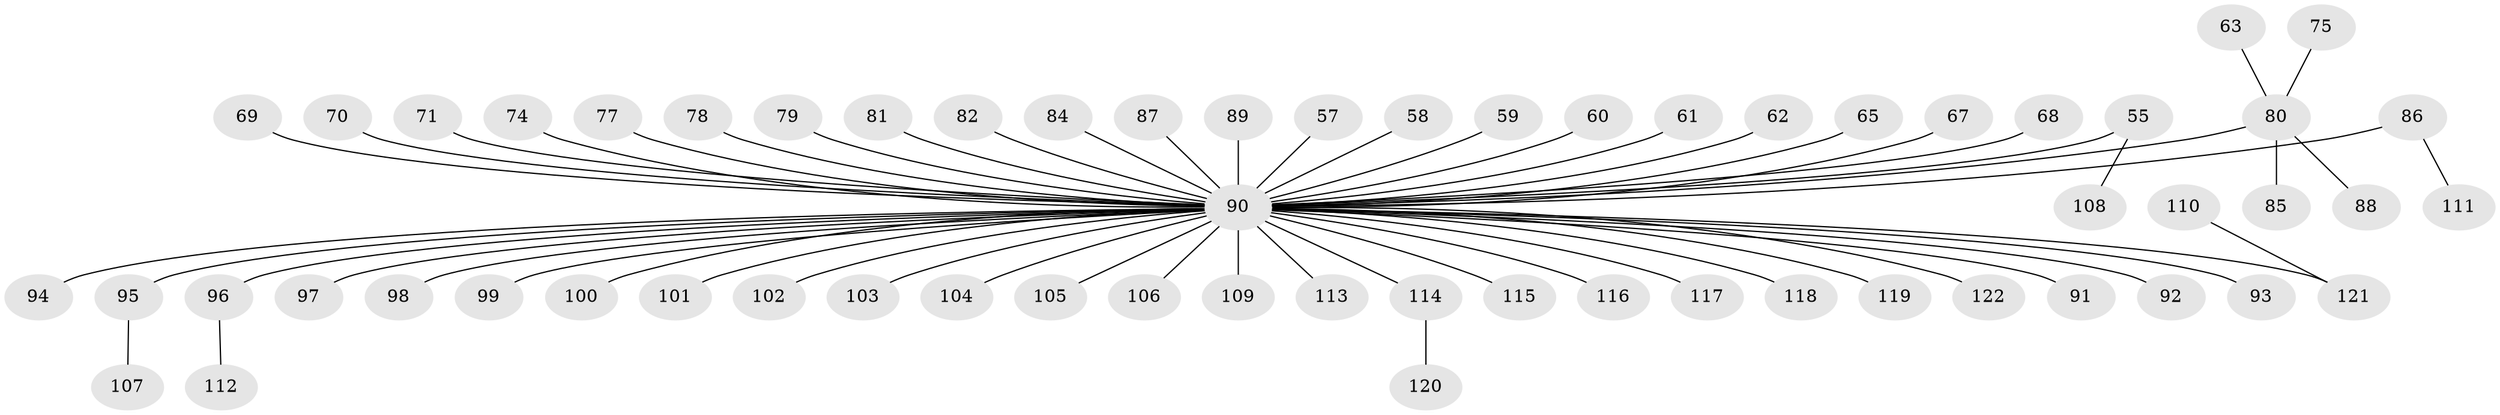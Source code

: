 // original degree distribution, {2: 0.13114754098360656, 4: 0.02459016393442623, 32: 0.00819672131147541, 3: 0.09836065573770492, 5: 0.03278688524590164, 1: 0.6721311475409836, 7: 0.01639344262295082, 6: 0.00819672131147541, 8: 0.00819672131147541}
// Generated by graph-tools (version 1.1) at 2025/48/03/09/25 04:48:09]
// undirected, 61 vertices, 60 edges
graph export_dot {
graph [start="1"]
  node [color=gray90,style=filled];
  55;
  57;
  58;
  59;
  60;
  61;
  62;
  63;
  65;
  67;
  68;
  69;
  70;
  71;
  74;
  75;
  77;
  78;
  79;
  80 [super="+42+54"];
  81;
  82;
  84;
  85;
  86;
  87;
  88;
  89;
  90 [super="+72+48+56+30+47+52+64+83+49+50+51"];
  91;
  92;
  93;
  94;
  95;
  96;
  97;
  98;
  99;
  100;
  101;
  102;
  103;
  104;
  105;
  106;
  107;
  108;
  109;
  110;
  111;
  112;
  113 [super="+8+45"];
  114;
  115;
  116;
  117;
  118;
  119;
  120;
  121 [super="+73"];
  122;
  55 -- 108;
  55 -- 90;
  57 -- 90;
  58 -- 90;
  59 -- 90;
  60 -- 90;
  61 -- 90;
  62 -- 90;
  63 -- 80;
  65 -- 90;
  67 -- 90;
  68 -- 90;
  69 -- 90;
  70 -- 90;
  71 -- 90;
  74 -- 90;
  75 -- 80;
  77 -- 90;
  78 -- 90;
  79 -- 90;
  80 -- 85;
  80 -- 88;
  80 -- 90;
  81 -- 90;
  82 -- 90;
  84 -- 90;
  86 -- 111;
  86 -- 90;
  87 -- 90;
  89 -- 90;
  90 -- 99;
  90 -- 91;
  90 -- 92;
  90 -- 93;
  90 -- 95;
  90 -- 97;
  90 -- 98;
  90 -- 100;
  90 -- 101;
  90 -- 102;
  90 -- 103;
  90 -- 104;
  90 -- 105;
  90 -- 106;
  90 -- 113;
  90 -- 114;
  90 -- 115;
  90 -- 116;
  90 -- 119;
  90 -- 121;
  90 -- 96;
  90 -- 109;
  90 -- 117;
  90 -- 118;
  90 -- 122;
  90 -- 94;
  95 -- 107;
  96 -- 112;
  110 -- 121;
  114 -- 120;
}
